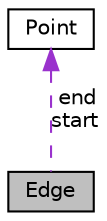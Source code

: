 digraph "Edge"
{
  edge [fontname="Helvetica",fontsize="10",labelfontname="Helvetica",labelfontsize="10"];
  node [fontname="Helvetica",fontsize="10",shape=record];
  Node1 [label="Edge",height=0.2,width=0.4,color="black", fillcolor="grey75", style="filled", fontcolor="black"];
  Node2 -> Node1 [dir="back",color="darkorchid3",fontsize="10",style="dashed",label=" end\nstart" ,fontname="Helvetica"];
  Node2 [label="Point",height=0.2,width=0.4,color="black", fillcolor="white", style="filled",URL="$class_point.html",tooltip="Class for denoting a point in 3d space. "];
}
